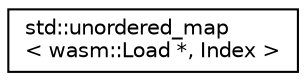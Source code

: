 digraph "Graphical Class Hierarchy"
{
  edge [fontname="Helvetica",fontsize="10",labelfontname="Helvetica",labelfontsize="10"];
  node [fontname="Helvetica",fontsize="10",shape=record];
  rankdir="LR";
  Node0 [label="std::unordered_map\l\< wasm::Load *, Index \>",height=0.2,width=0.4,color="black", fillcolor="white", style="filled",URL="$classstd_1_1unordered__map.html"];
}
